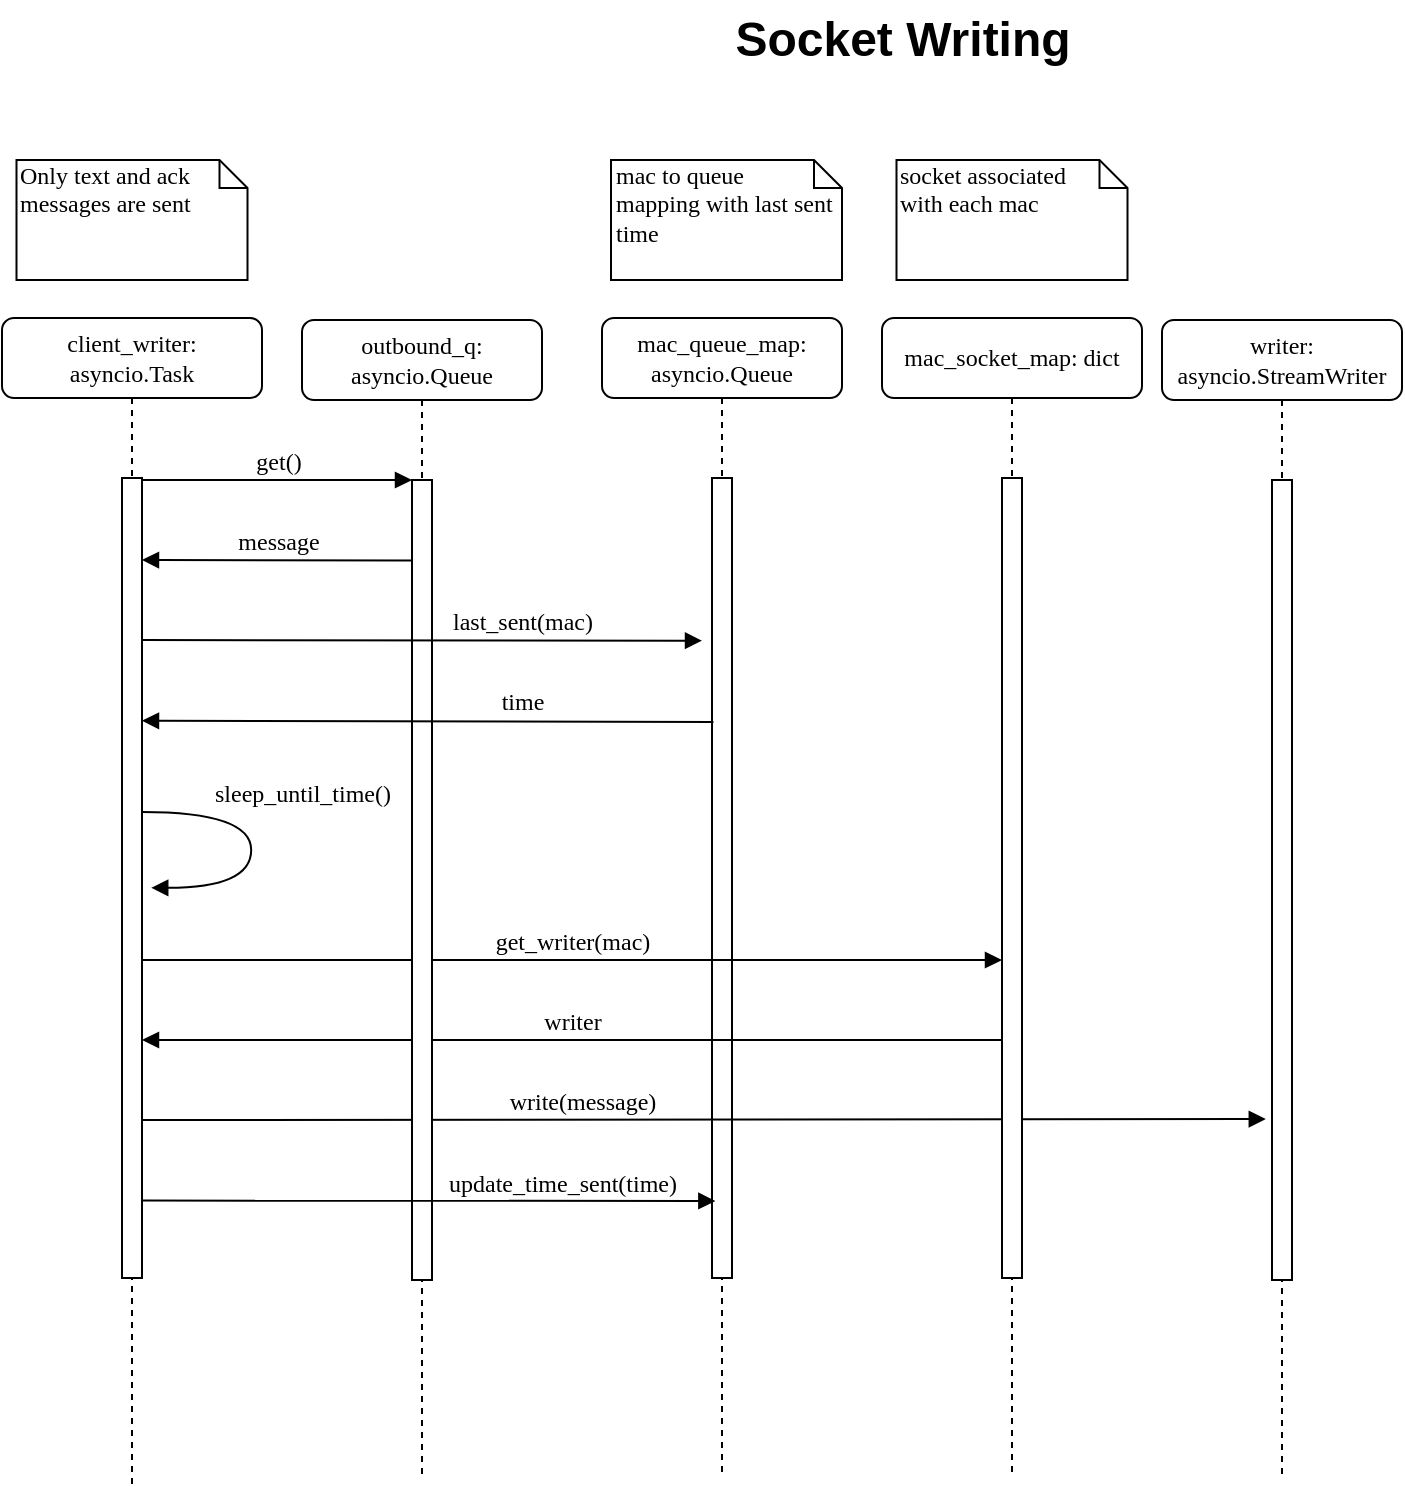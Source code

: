 <mxfile version="27.0.9">
  <diagram name="Page-1" id="13e1069c-82ec-6db2-03f1-153e76fe0fe0">
    <mxGraphModel dx="1141" dy="690" grid="1" gridSize="10" guides="1" tooltips="1" connect="1" arrows="1" fold="1" page="1" pageScale="1" pageWidth="1169" pageHeight="827" background="none" math="0" shadow="0">
      <root>
        <mxCell id="0" />
        <mxCell id="1" parent="0" />
        <mxCell id="7baba1c4bc27f4b0-3" value="mac_queue_map: asyncio.Queue" style="shape=umlLifeline;perimeter=lifelinePerimeter;whiteSpace=wrap;html=1;container=1;collapsible=0;recursiveResize=0;outlineConnect=0;rounded=1;shadow=0;comic=0;labelBackgroundColor=none;strokeWidth=1;fontFamily=Verdana;fontSize=12;align=center;" parent="1" vertex="1">
          <mxGeometry x="390" y="159" width="120" height="580" as="geometry" />
        </mxCell>
        <mxCell id="7baba1c4bc27f4b0-13" value="" style="html=1;points=[];perimeter=orthogonalPerimeter;rounded=0;shadow=0;comic=0;labelBackgroundColor=none;strokeWidth=1;fontFamily=Verdana;fontSize=12;align=center;" parent="7baba1c4bc27f4b0-3" vertex="1">
          <mxGeometry x="55" y="80" width="10" height="400" as="geometry" />
        </mxCell>
        <mxCell id="7baba1c4bc27f4b0-17" value="get_writer(mac)" style="html=1;verticalAlign=bottom;endArrow=block;labelBackgroundColor=none;fontFamily=Verdana;fontSize=12;edgeStyle=elbowEdgeStyle;elbow=vertical;" parent="7baba1c4bc27f4b0-3" edge="1">
          <mxGeometry relative="1" as="geometry">
            <mxPoint x="-230.001" y="321.0" as="sourcePoint" />
            <Array as="points" />
            <mxPoint x="200" y="321.0" as="targetPoint" />
          </mxGeometry>
        </mxCell>
        <mxCell id="RkkeeEwmJpR6DRfuYr-s-3" value="writer" style="html=1;verticalAlign=bottom;endArrow=block;labelBackgroundColor=none;fontFamily=Verdana;fontSize=12;edgeStyle=elbowEdgeStyle;elbow=vertical;" edge="1" parent="7baba1c4bc27f4b0-3">
          <mxGeometry relative="1" as="geometry">
            <mxPoint x="200" y="361" as="sourcePoint" />
            <Array as="points" />
            <mxPoint x="-230.001" y="361.0" as="targetPoint" />
          </mxGeometry>
        </mxCell>
        <mxCell id="RkkeeEwmJpR6DRfuYr-s-4" value="write(message)" style="html=1;verticalAlign=bottom;endArrow=block;labelBackgroundColor=none;fontFamily=Verdana;fontSize=12;edgeStyle=elbowEdgeStyle;elbow=vertical;entryX=-0.31;entryY=0.797;entryDx=0;entryDy=0;entryPerimeter=0;" edge="1" parent="7baba1c4bc27f4b0-3" target="7baba1c4bc27f4b0-19">
          <mxGeometry x="-0.203" relative="1" as="geometry">
            <mxPoint x="-236.001" y="401.0" as="sourcePoint" />
            <Array as="points" />
            <mxPoint x="194" y="401" as="targetPoint" />
            <mxPoint as="offset" />
          </mxGeometry>
        </mxCell>
        <mxCell id="7baba1c4bc27f4b0-2" value="outbound_q: asyncio.Queue" style="shape=umlLifeline;perimeter=lifelinePerimeter;whiteSpace=wrap;html=1;container=1;collapsible=0;recursiveResize=0;outlineConnect=0;rounded=1;shadow=0;comic=0;labelBackgroundColor=none;strokeWidth=1;fontFamily=Verdana;fontSize=12;align=center;" parent="1" vertex="1">
          <mxGeometry x="240" y="160" width="120" height="579" as="geometry" />
        </mxCell>
        <mxCell id="7baba1c4bc27f4b0-10" value="" style="html=1;points=[];perimeter=orthogonalPerimeter;rounded=0;shadow=0;comic=0;labelBackgroundColor=none;strokeWidth=1;fontFamily=Verdana;fontSize=12;align=center;" parent="7baba1c4bc27f4b0-2" vertex="1">
          <mxGeometry x="55" y="80" width="10" height="400" as="geometry" />
        </mxCell>
        <mxCell id="KM6-z8VT7eYoRs8P3cIo-2" value="time" style="html=1;verticalAlign=bottom;endArrow=block;labelBackgroundColor=none;fontFamily=Verdana;fontSize=12;edgeStyle=elbowEdgeStyle;elbow=vertical;exitX=0.071;exitY=0.305;exitDx=0;exitDy=0;exitPerimeter=0;" parent="7baba1c4bc27f4b0-2" edge="1" source="7baba1c4bc27f4b0-13">
          <mxGeometry x="-0.328" relative="1" as="geometry">
            <mxPoint x="200" y="200" as="sourcePoint" />
            <mxPoint x="-80.0" y="200.0" as="targetPoint" />
            <Array as="points">
              <mxPoint x="-225" y="200.36" />
            </Array>
            <mxPoint as="offset" />
          </mxGeometry>
        </mxCell>
        <mxCell id="7baba1c4bc27f4b0-11" value="get()" style="html=1;verticalAlign=bottom;endArrow=block;entryX=0;entryY=0;labelBackgroundColor=none;fontFamily=Verdana;fontSize=12;edgeStyle=elbowEdgeStyle;elbow=vertical;" parent="7baba1c4bc27f4b0-2" edge="1">
          <mxGeometry x="-0.001" relative="1" as="geometry">
            <mxPoint x="-80" y="80" as="sourcePoint" />
            <mxPoint x="55.0" y="80.0" as="targetPoint" />
            <mxPoint as="offset" />
          </mxGeometry>
        </mxCell>
        <mxCell id="RkkeeEwmJpR6DRfuYr-s-1" value="message" style="html=1;verticalAlign=bottom;endArrow=block;entryX=0;entryY=0;labelBackgroundColor=none;fontFamily=Verdana;fontSize=12;edgeStyle=elbowEdgeStyle;elbow=vertical;" edge="1" parent="7baba1c4bc27f4b0-2">
          <mxGeometry x="-0.001" relative="1" as="geometry">
            <mxPoint x="55.0" y="120.24" as="sourcePoint" />
            <mxPoint x="-80" y="120.24" as="targetPoint" />
            <mxPoint as="offset" />
          </mxGeometry>
        </mxCell>
        <mxCell id="7baba1c4bc27f4b0-4" value="mac_socket_map: dict" style="shape=umlLifeline;perimeter=lifelinePerimeter;whiteSpace=wrap;html=1;container=1;collapsible=0;recursiveResize=0;outlineConnect=0;rounded=1;shadow=0;comic=0;labelBackgroundColor=none;strokeWidth=1;fontFamily=Verdana;fontSize=12;align=center;" parent="1" vertex="1">
          <mxGeometry x="530" y="159" width="130" height="580" as="geometry" />
        </mxCell>
        <mxCell id="7baba1c4bc27f4b0-16" value="" style="html=1;points=[];perimeter=orthogonalPerimeter;rounded=0;shadow=0;comic=0;labelBackgroundColor=none;strokeWidth=1;fontFamily=Verdana;fontSize=12;align=center;" parent="7baba1c4bc27f4b0-4" vertex="1">
          <mxGeometry x="60" y="80" width="10" height="400" as="geometry" />
        </mxCell>
        <mxCell id="7baba1c4bc27f4b0-5" value="writer: asyncio.StreamWriter" style="shape=umlLifeline;perimeter=lifelinePerimeter;whiteSpace=wrap;html=1;container=1;collapsible=0;recursiveResize=0;outlineConnect=0;rounded=1;shadow=0;comic=0;labelBackgroundColor=none;strokeWidth=1;fontFamily=Verdana;fontSize=12;align=center;" parent="1" vertex="1">
          <mxGeometry x="670" y="160" width="120" height="579" as="geometry" />
        </mxCell>
        <mxCell id="7baba1c4bc27f4b0-19" value="" style="html=1;points=[];perimeter=orthogonalPerimeter;rounded=0;shadow=0;comic=0;labelBackgroundColor=none;strokeWidth=1;fontFamily=Verdana;fontSize=12;align=center;" parent="7baba1c4bc27f4b0-5" vertex="1">
          <mxGeometry x="55" y="80" width="10" height="400" as="geometry" />
        </mxCell>
        <mxCell id="7baba1c4bc27f4b0-8" value="client_writer: asyncio.Task" style="shape=umlLifeline;perimeter=lifelinePerimeter;whiteSpace=wrap;html=1;container=1;collapsible=0;recursiveResize=0;outlineConnect=0;rounded=1;shadow=0;comic=0;labelBackgroundColor=none;strokeWidth=1;fontFamily=Verdana;fontSize=12;align=center;" parent="1" vertex="1">
          <mxGeometry x="90" y="159" width="130" height="583" as="geometry" />
        </mxCell>
        <mxCell id="7baba1c4bc27f4b0-9" value="" style="html=1;points=[];perimeter=orthogonalPerimeter;rounded=0;shadow=0;comic=0;labelBackgroundColor=none;strokeWidth=1;fontFamily=Verdana;fontSize=12;align=center;" parent="7baba1c4bc27f4b0-8" vertex="1">
          <mxGeometry x="60" y="80" width="10" height="400" as="geometry" />
        </mxCell>
        <mxCell id="au79FAjMtMRvkiFZ1MG--1" value="sleep_until_time()" style="html=1;verticalAlign=bottom;endArrow=block;labelBackgroundColor=none;fontFamily=Verdana;fontSize=12;elbow=vertical;edgeStyle=orthogonalEdgeStyle;curved=1;entryX=1;entryY=0.286;entryPerimeter=0;exitX=1.038;exitY=0.345;exitPerimeter=0;" parent="7baba1c4bc27f4b0-8" edge="1">
          <mxGeometry x="-0.234" y="25" relative="1" as="geometry">
            <mxPoint x="70" y="247" as="sourcePoint" />
            <mxPoint x="74.62" y="284.92" as="targetPoint" />
            <Array as="points">
              <mxPoint x="124.62" y="246.9" />
              <mxPoint x="124.62" y="284.9" />
            </Array>
            <mxPoint as="offset" />
          </mxGeometry>
        </mxCell>
        <mxCell id="7baba1c4bc27f4b0-41" value="mac to queue&lt;div&gt;mapping with last sent time&lt;/div&gt;" style="shape=note;whiteSpace=wrap;html=1;size=14;verticalAlign=top;align=left;spacingTop=-6;rounded=0;shadow=0;comic=0;labelBackgroundColor=none;strokeWidth=1;fontFamily=Verdana;fontSize=12" parent="1" vertex="1">
          <mxGeometry x="394.5" y="80" width="115.5" height="60" as="geometry" />
        </mxCell>
        <mxCell id="KM6-z8VT7eYoRs8P3cIo-6" value="Socket Writing" style="text;strokeColor=none;fillColor=none;html=1;fontSize=24;fontStyle=1;verticalAlign=middle;align=center;" parent="1" vertex="1">
          <mxGeometry x="490" width="100" height="40" as="geometry" />
        </mxCell>
        <mxCell id="7baba1c4bc27f4b0-14" value="update_time_sent(time)" style="html=1;verticalAlign=bottom;endArrow=block;labelBackgroundColor=none;fontFamily=Verdana;fontSize=12;edgeStyle=elbowEdgeStyle;elbow=vertical;entryX=0.167;entryY=0.904;entryDx=0;entryDy=0;entryPerimeter=0;" parent="1" edge="1" target="7baba1c4bc27f4b0-13">
          <mxGeometry x="0.463" relative="1" as="geometry">
            <mxPoint x="159.999" y="600.283" as="sourcePoint" />
            <mxPoint x="440" y="600" as="targetPoint" />
            <mxPoint as="offset" />
          </mxGeometry>
        </mxCell>
        <mxCell id="RkkeeEwmJpR6DRfuYr-s-2" value="last_sent(mac)" style="html=1;verticalAlign=bottom;endArrow=block;labelBackgroundColor=none;fontFamily=Verdana;fontSize=12;edgeStyle=elbowEdgeStyle;elbow=vertical;exitX=0.5;exitY=0.211;exitDx=0;exitDy=0;exitPerimeter=0;" edge="1" parent="1">
          <mxGeometry x="0.358" relative="1" as="geometry">
            <mxPoint x="160.0" y="320.0" as="sourcePoint" />
            <mxPoint x="440" y="320.36" as="targetPoint" />
            <Array as="points">
              <mxPoint x="15" y="320.36" />
            </Array>
            <mxPoint as="offset" />
          </mxGeometry>
        </mxCell>
        <mxCell id="RkkeeEwmJpR6DRfuYr-s-5" value="socket associated&amp;nbsp;&lt;div&gt;with each mac&lt;/div&gt;" style="shape=note;whiteSpace=wrap;html=1;size=14;verticalAlign=top;align=left;spacingTop=-6;rounded=0;shadow=0;comic=0;labelBackgroundColor=none;strokeWidth=1;fontFamily=Verdana;fontSize=12" vertex="1" parent="1">
          <mxGeometry x="537.25" y="80" width="115.5" height="60" as="geometry" />
        </mxCell>
        <mxCell id="RkkeeEwmJpR6DRfuYr-s-6" value="Only text and ack messages are sent" style="shape=note;whiteSpace=wrap;html=1;size=14;verticalAlign=top;align=left;spacingTop=-6;rounded=0;shadow=0;comic=0;labelBackgroundColor=none;strokeWidth=1;fontFamily=Verdana;fontSize=12" vertex="1" parent="1">
          <mxGeometry x="97.25" y="80" width="115.5" height="60" as="geometry" />
        </mxCell>
      </root>
    </mxGraphModel>
  </diagram>
</mxfile>
